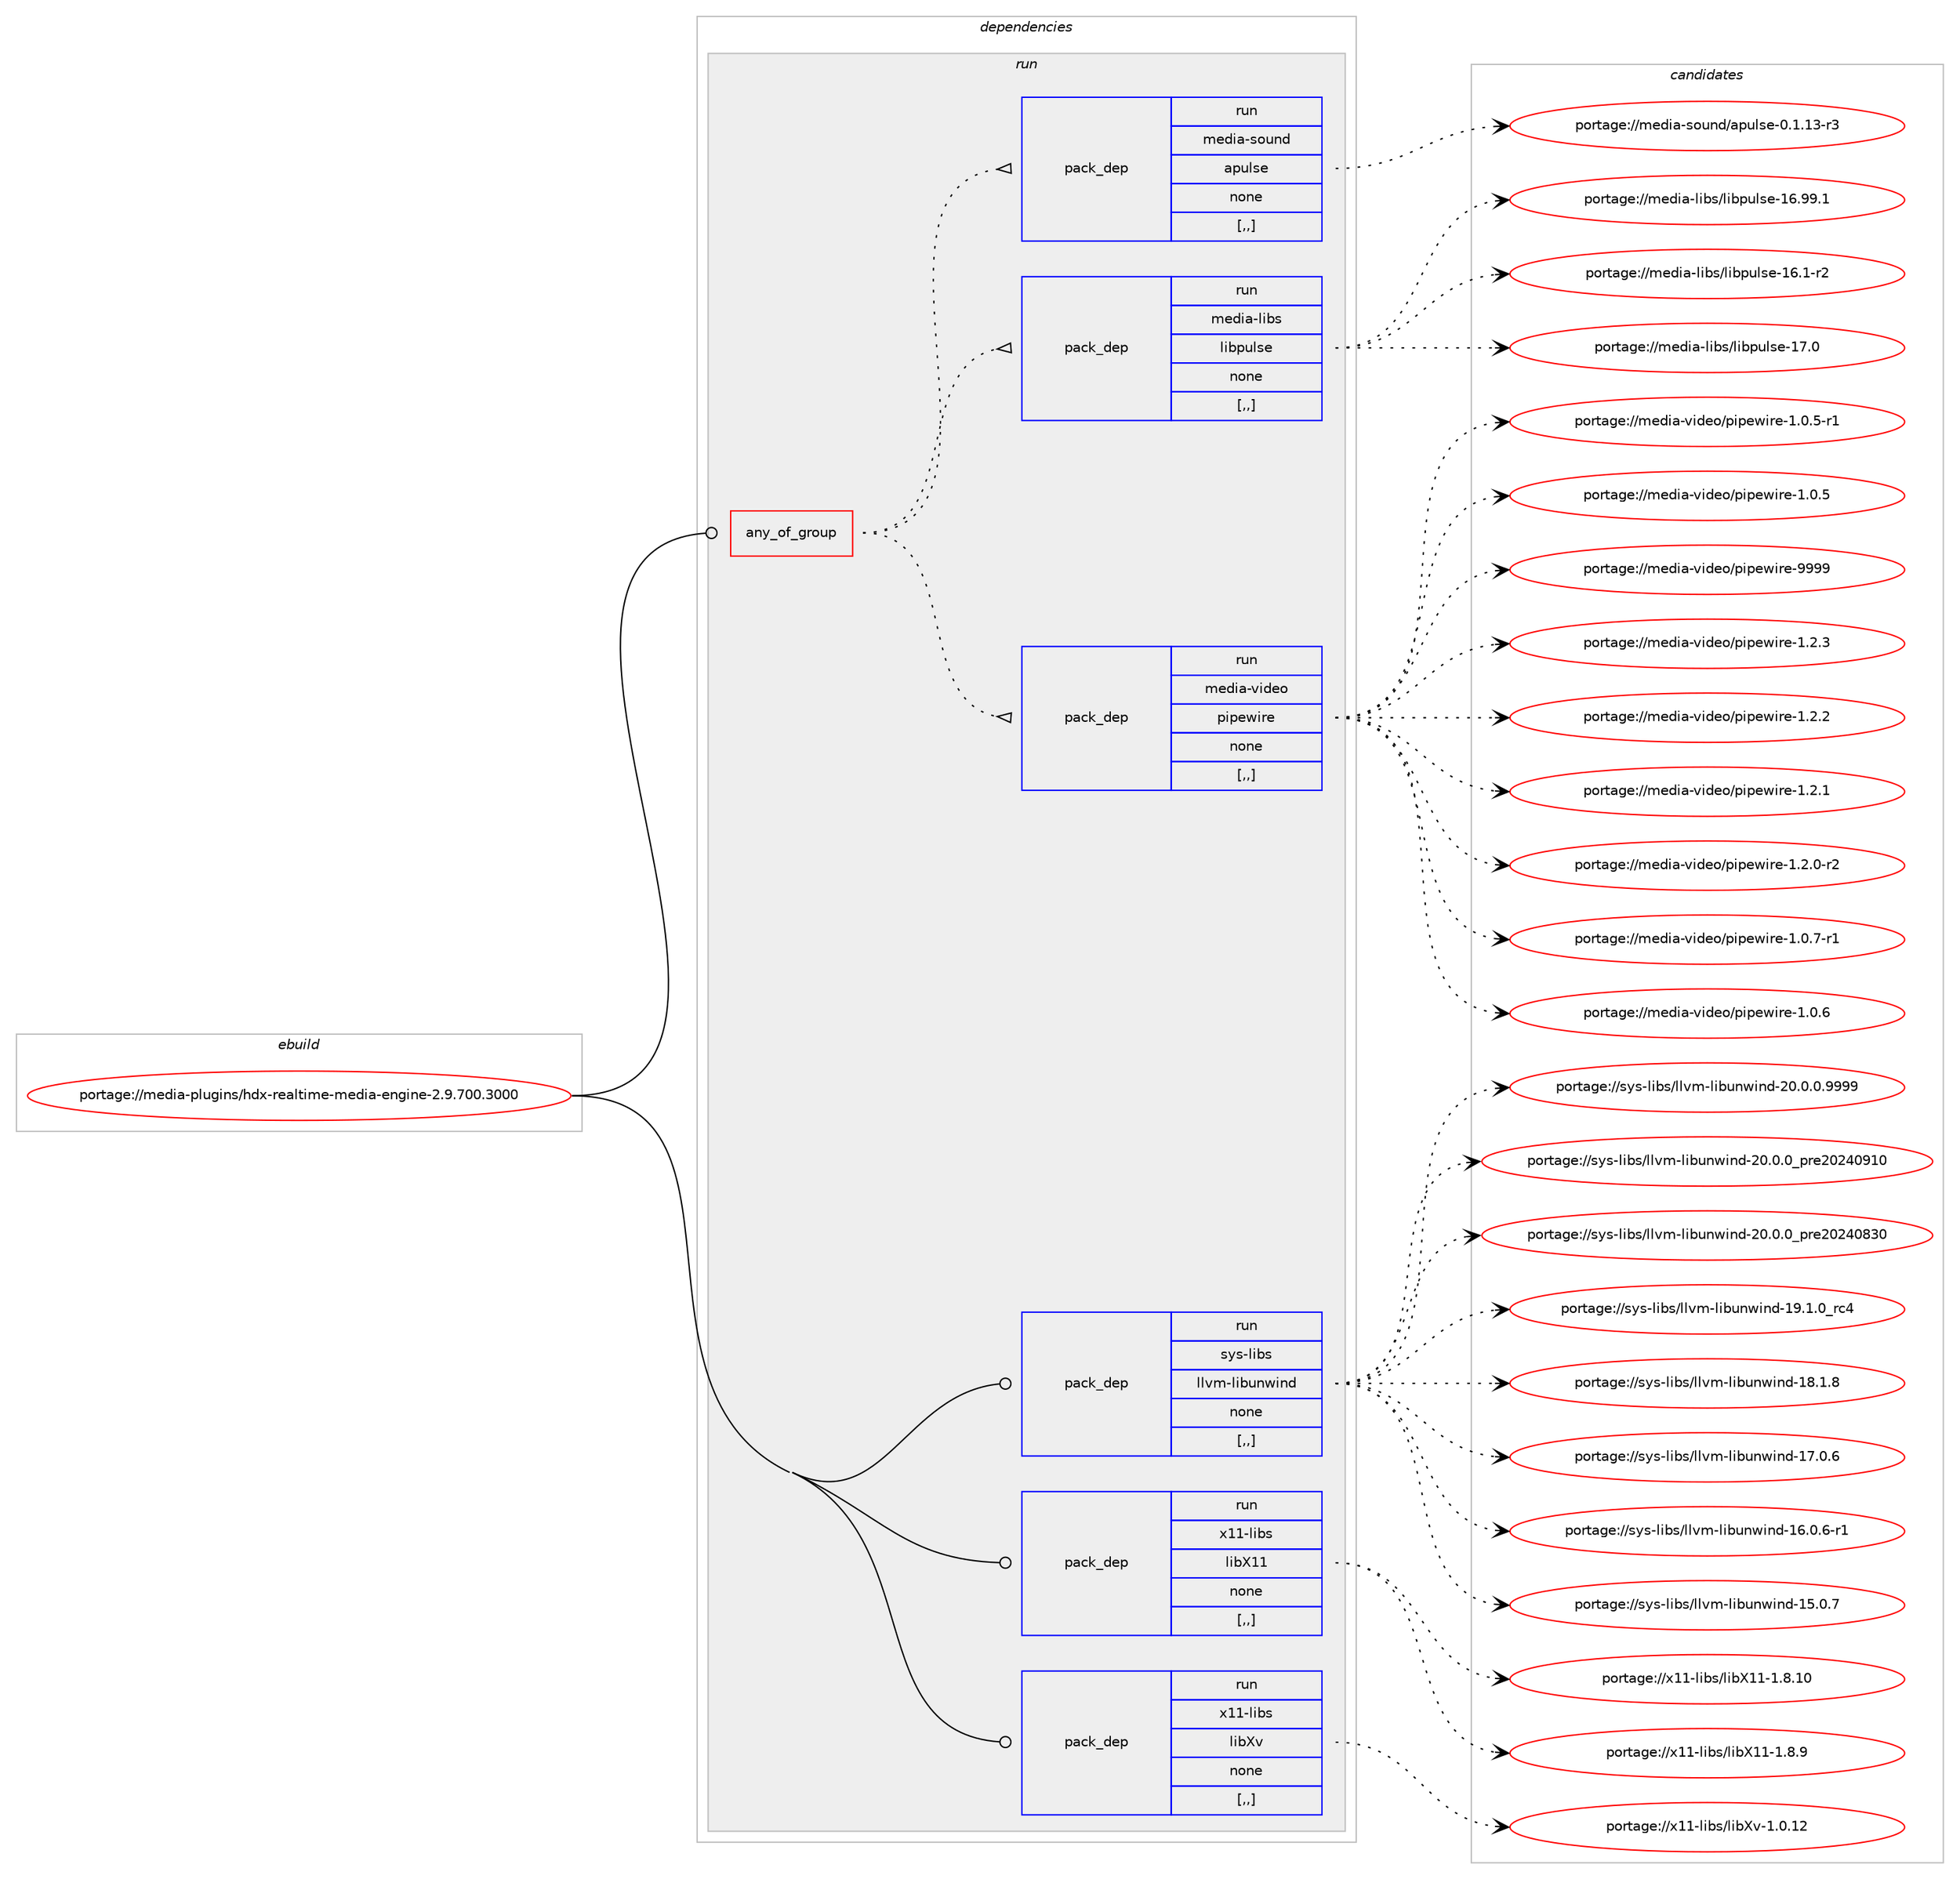 digraph prolog {

# *************
# Graph options
# *************

newrank=true;
concentrate=true;
compound=true;
graph [rankdir=LR,fontname=Helvetica,fontsize=10,ranksep=1.5];#, ranksep=2.5, nodesep=0.2];
edge  [arrowhead=vee];
node  [fontname=Helvetica,fontsize=10];

# **********
# The ebuild
# **********

subgraph cluster_leftcol {
color=gray;
label=<<i>ebuild</i>>;
id [label="portage://media-plugins/hdx-realtime-media-engine-2.9.700.3000", color=red, width=4, href="../media-plugins/hdx-realtime-media-engine-2.9.700.3000.svg"];
}

# ****************
# The dependencies
# ****************

subgraph cluster_midcol {
color=gray;
label=<<i>dependencies</i>>;
subgraph cluster_compile {
fillcolor="#eeeeee";
style=filled;
label=<<i>compile</i>>;
}
subgraph cluster_compileandrun {
fillcolor="#eeeeee";
style=filled;
label=<<i>compile and run</i>>;
}
subgraph cluster_run {
fillcolor="#eeeeee";
style=filled;
label=<<i>run</i>>;
subgraph any5777 {
dependency819126 [label=<<TABLE BORDER="0" CELLBORDER="1" CELLSPACING="0" CELLPADDING="4"><TR><TD CELLPADDING="10">any_of_group</TD></TR></TABLE>>, shape=none, color=red];subgraph pack600962 {
dependency819127 [label=<<TABLE BORDER="0" CELLBORDER="1" CELLSPACING="0" CELLPADDING="4" WIDTH="220"><TR><TD ROWSPAN="6" CELLPADDING="30">pack_dep</TD></TR><TR><TD WIDTH="110">run</TD></TR><TR><TD>media-video</TD></TR><TR><TD>pipewire</TD></TR><TR><TD>none</TD></TR><TR><TD>[,,]</TD></TR></TABLE>>, shape=none, color=blue];
}
dependency819126:e -> dependency819127:w [weight=20,style="dotted",arrowhead="oinv"];
subgraph pack600963 {
dependency819128 [label=<<TABLE BORDER="0" CELLBORDER="1" CELLSPACING="0" CELLPADDING="4" WIDTH="220"><TR><TD ROWSPAN="6" CELLPADDING="30">pack_dep</TD></TR><TR><TD WIDTH="110">run</TD></TR><TR><TD>media-libs</TD></TR><TR><TD>libpulse</TD></TR><TR><TD>none</TD></TR><TR><TD>[,,]</TD></TR></TABLE>>, shape=none, color=blue];
}
dependency819126:e -> dependency819128:w [weight=20,style="dotted",arrowhead="oinv"];
subgraph pack600964 {
dependency819129 [label=<<TABLE BORDER="0" CELLBORDER="1" CELLSPACING="0" CELLPADDING="4" WIDTH="220"><TR><TD ROWSPAN="6" CELLPADDING="30">pack_dep</TD></TR><TR><TD WIDTH="110">run</TD></TR><TR><TD>media-sound</TD></TR><TR><TD>apulse</TD></TR><TR><TD>none</TD></TR><TR><TD>[,,]</TD></TR></TABLE>>, shape=none, color=blue];
}
dependency819126:e -> dependency819129:w [weight=20,style="dotted",arrowhead="oinv"];
}
id:e -> dependency819126:w [weight=20,style="solid",arrowhead="odot"];
subgraph pack600965 {
dependency819130 [label=<<TABLE BORDER="0" CELLBORDER="1" CELLSPACING="0" CELLPADDING="4" WIDTH="220"><TR><TD ROWSPAN="6" CELLPADDING="30">pack_dep</TD></TR><TR><TD WIDTH="110">run</TD></TR><TR><TD>sys-libs</TD></TR><TR><TD>llvm-libunwind</TD></TR><TR><TD>none</TD></TR><TR><TD>[,,]</TD></TR></TABLE>>, shape=none, color=blue];
}
id:e -> dependency819130:w [weight=20,style="solid",arrowhead="odot"];
subgraph pack600966 {
dependency819131 [label=<<TABLE BORDER="0" CELLBORDER="1" CELLSPACING="0" CELLPADDING="4" WIDTH="220"><TR><TD ROWSPAN="6" CELLPADDING="30">pack_dep</TD></TR><TR><TD WIDTH="110">run</TD></TR><TR><TD>x11-libs</TD></TR><TR><TD>libX11</TD></TR><TR><TD>none</TD></TR><TR><TD>[,,]</TD></TR></TABLE>>, shape=none, color=blue];
}
id:e -> dependency819131:w [weight=20,style="solid",arrowhead="odot"];
subgraph pack600967 {
dependency819132 [label=<<TABLE BORDER="0" CELLBORDER="1" CELLSPACING="0" CELLPADDING="4" WIDTH="220"><TR><TD ROWSPAN="6" CELLPADDING="30">pack_dep</TD></TR><TR><TD WIDTH="110">run</TD></TR><TR><TD>x11-libs</TD></TR><TR><TD>libXv</TD></TR><TR><TD>none</TD></TR><TR><TD>[,,]</TD></TR></TABLE>>, shape=none, color=blue];
}
id:e -> dependency819132:w [weight=20,style="solid",arrowhead="odot"];
}
}

# **************
# The candidates
# **************

subgraph cluster_choices {
rank=same;
color=gray;
label=<<i>candidates</i>>;

subgraph choice600962 {
color=black;
nodesep=1;
choice1091011001059745118105100101111471121051121011191051141014557575757 [label="portage://media-video/pipewire-9999", color=red, width=4,href="../media-video/pipewire-9999.svg"];
choice109101100105974511810510010111147112105112101119105114101454946504651 [label="portage://media-video/pipewire-1.2.3", color=red, width=4,href="../media-video/pipewire-1.2.3.svg"];
choice109101100105974511810510010111147112105112101119105114101454946504650 [label="portage://media-video/pipewire-1.2.2", color=red, width=4,href="../media-video/pipewire-1.2.2.svg"];
choice109101100105974511810510010111147112105112101119105114101454946504649 [label="portage://media-video/pipewire-1.2.1", color=red, width=4,href="../media-video/pipewire-1.2.1.svg"];
choice1091011001059745118105100101111471121051121011191051141014549465046484511450 [label="portage://media-video/pipewire-1.2.0-r2", color=red, width=4,href="../media-video/pipewire-1.2.0-r2.svg"];
choice1091011001059745118105100101111471121051121011191051141014549464846554511449 [label="portage://media-video/pipewire-1.0.7-r1", color=red, width=4,href="../media-video/pipewire-1.0.7-r1.svg"];
choice109101100105974511810510010111147112105112101119105114101454946484654 [label="portage://media-video/pipewire-1.0.6", color=red, width=4,href="../media-video/pipewire-1.0.6.svg"];
choice1091011001059745118105100101111471121051121011191051141014549464846534511449 [label="portage://media-video/pipewire-1.0.5-r1", color=red, width=4,href="../media-video/pipewire-1.0.5-r1.svg"];
choice109101100105974511810510010111147112105112101119105114101454946484653 [label="portage://media-video/pipewire-1.0.5", color=red, width=4,href="../media-video/pipewire-1.0.5.svg"];
dependency819127:e -> choice1091011001059745118105100101111471121051121011191051141014557575757:w [style=dotted,weight="100"];
dependency819127:e -> choice109101100105974511810510010111147112105112101119105114101454946504651:w [style=dotted,weight="100"];
dependency819127:e -> choice109101100105974511810510010111147112105112101119105114101454946504650:w [style=dotted,weight="100"];
dependency819127:e -> choice109101100105974511810510010111147112105112101119105114101454946504649:w [style=dotted,weight="100"];
dependency819127:e -> choice1091011001059745118105100101111471121051121011191051141014549465046484511450:w [style=dotted,weight="100"];
dependency819127:e -> choice1091011001059745118105100101111471121051121011191051141014549464846554511449:w [style=dotted,weight="100"];
dependency819127:e -> choice109101100105974511810510010111147112105112101119105114101454946484654:w [style=dotted,weight="100"];
dependency819127:e -> choice1091011001059745118105100101111471121051121011191051141014549464846534511449:w [style=dotted,weight="100"];
dependency819127:e -> choice109101100105974511810510010111147112105112101119105114101454946484653:w [style=dotted,weight="100"];
}
subgraph choice600963 {
color=black;
nodesep=1;
choice10910110010597451081059811547108105981121171081151014549554648 [label="portage://media-libs/libpulse-17.0", color=red, width=4,href="../media-libs/libpulse-17.0.svg"];
choice10910110010597451081059811547108105981121171081151014549544657574649 [label="portage://media-libs/libpulse-16.99.1", color=red, width=4,href="../media-libs/libpulse-16.99.1.svg"];
choice109101100105974510810598115471081059811211710811510145495446494511450 [label="portage://media-libs/libpulse-16.1-r2", color=red, width=4,href="../media-libs/libpulse-16.1-r2.svg"];
dependency819128:e -> choice10910110010597451081059811547108105981121171081151014549554648:w [style=dotted,weight="100"];
dependency819128:e -> choice10910110010597451081059811547108105981121171081151014549544657574649:w [style=dotted,weight="100"];
dependency819128:e -> choice109101100105974510810598115471081059811211710811510145495446494511450:w [style=dotted,weight="100"];
}
subgraph choice600964 {
color=black;
nodesep=1;
choice10910110010597451151111171101004797112117108115101454846494649514511451 [label="portage://media-sound/apulse-0.1.13-r3", color=red, width=4,href="../media-sound/apulse-0.1.13-r3.svg"];
dependency819129:e -> choice10910110010597451151111171101004797112117108115101454846494649514511451:w [style=dotted,weight="100"];
}
subgraph choice600965 {
color=black;
nodesep=1;
choice1151211154510810598115471081081181094510810598117110119105110100455048464846484657575757 [label="portage://sys-libs/llvm-libunwind-20.0.0.9999", color=red, width=4,href="../sys-libs/llvm-libunwind-20.0.0.9999.svg"];
choice115121115451081059811547108108118109451081059811711011910511010045504846484648951121141015048505248574948 [label="portage://sys-libs/llvm-libunwind-20.0.0_pre20240910", color=red, width=4,href="../sys-libs/llvm-libunwind-20.0.0_pre20240910.svg"];
choice115121115451081059811547108108118109451081059811711011910511010045504846484648951121141015048505248565148 [label="portage://sys-libs/llvm-libunwind-20.0.0_pre20240830", color=red, width=4,href="../sys-libs/llvm-libunwind-20.0.0_pre20240830.svg"];
choice115121115451081059811547108108118109451081059811711011910511010045495746494648951149952 [label="portage://sys-libs/llvm-libunwind-19.1.0_rc4", color=red, width=4,href="../sys-libs/llvm-libunwind-19.1.0_rc4.svg"];
choice115121115451081059811547108108118109451081059811711011910511010045495646494656 [label="portage://sys-libs/llvm-libunwind-18.1.8", color=red, width=4,href="../sys-libs/llvm-libunwind-18.1.8.svg"];
choice115121115451081059811547108108118109451081059811711011910511010045495546484654 [label="portage://sys-libs/llvm-libunwind-17.0.6", color=red, width=4,href="../sys-libs/llvm-libunwind-17.0.6.svg"];
choice1151211154510810598115471081081181094510810598117110119105110100454954464846544511449 [label="portage://sys-libs/llvm-libunwind-16.0.6-r1", color=red, width=4,href="../sys-libs/llvm-libunwind-16.0.6-r1.svg"];
choice115121115451081059811547108108118109451081059811711011910511010045495346484655 [label="portage://sys-libs/llvm-libunwind-15.0.7", color=red, width=4,href="../sys-libs/llvm-libunwind-15.0.7.svg"];
dependency819130:e -> choice1151211154510810598115471081081181094510810598117110119105110100455048464846484657575757:w [style=dotted,weight="100"];
dependency819130:e -> choice115121115451081059811547108108118109451081059811711011910511010045504846484648951121141015048505248574948:w [style=dotted,weight="100"];
dependency819130:e -> choice115121115451081059811547108108118109451081059811711011910511010045504846484648951121141015048505248565148:w [style=dotted,weight="100"];
dependency819130:e -> choice115121115451081059811547108108118109451081059811711011910511010045495746494648951149952:w [style=dotted,weight="100"];
dependency819130:e -> choice115121115451081059811547108108118109451081059811711011910511010045495646494656:w [style=dotted,weight="100"];
dependency819130:e -> choice115121115451081059811547108108118109451081059811711011910511010045495546484654:w [style=dotted,weight="100"];
dependency819130:e -> choice1151211154510810598115471081081181094510810598117110119105110100454954464846544511449:w [style=dotted,weight="100"];
dependency819130:e -> choice115121115451081059811547108108118109451081059811711011910511010045495346484655:w [style=dotted,weight="100"];
}
subgraph choice600966 {
color=black;
nodesep=1;
choice12049494510810598115471081059888494945494656464948 [label="portage://x11-libs/libX11-1.8.10", color=red, width=4,href="../x11-libs/libX11-1.8.10.svg"];
choice120494945108105981154710810598884949454946564657 [label="portage://x11-libs/libX11-1.8.9", color=red, width=4,href="../x11-libs/libX11-1.8.9.svg"];
dependency819131:e -> choice12049494510810598115471081059888494945494656464948:w [style=dotted,weight="100"];
dependency819131:e -> choice120494945108105981154710810598884949454946564657:w [style=dotted,weight="100"];
}
subgraph choice600967 {
color=black;
nodesep=1;
choice1204949451081059811547108105988811845494648464950 [label="portage://x11-libs/libXv-1.0.12", color=red, width=4,href="../x11-libs/libXv-1.0.12.svg"];
dependency819132:e -> choice1204949451081059811547108105988811845494648464950:w [style=dotted,weight="100"];
}
}

}

